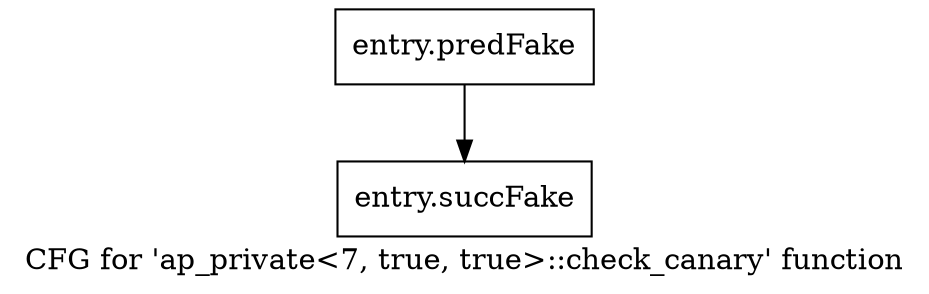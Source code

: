 digraph "CFG for 'ap_private\<7, true, true\>::check_canary' function" {
	label="CFG for 'ap_private\<7, true, true\>::check_canary' function";

	Node0x58fd860 [shape=record,filename="",linenumber="",label="{entry.predFake}"];
	Node0x58fd860 -> Node0x5b2d7b0[ callList="" memoryops="" filename="/home/omerfaruk/tools/Xilinx/Vitis_HLS/2023.2/include/etc/ap_private.h" execusionnum="6"];
	Node0x5b2d7b0 [shape=record,filename="/home/omerfaruk/tools/Xilinx/Vitis_HLS/2023.2/include/etc/ap_private.h",linenumber="1384",label="{entry.succFake}"];
}
